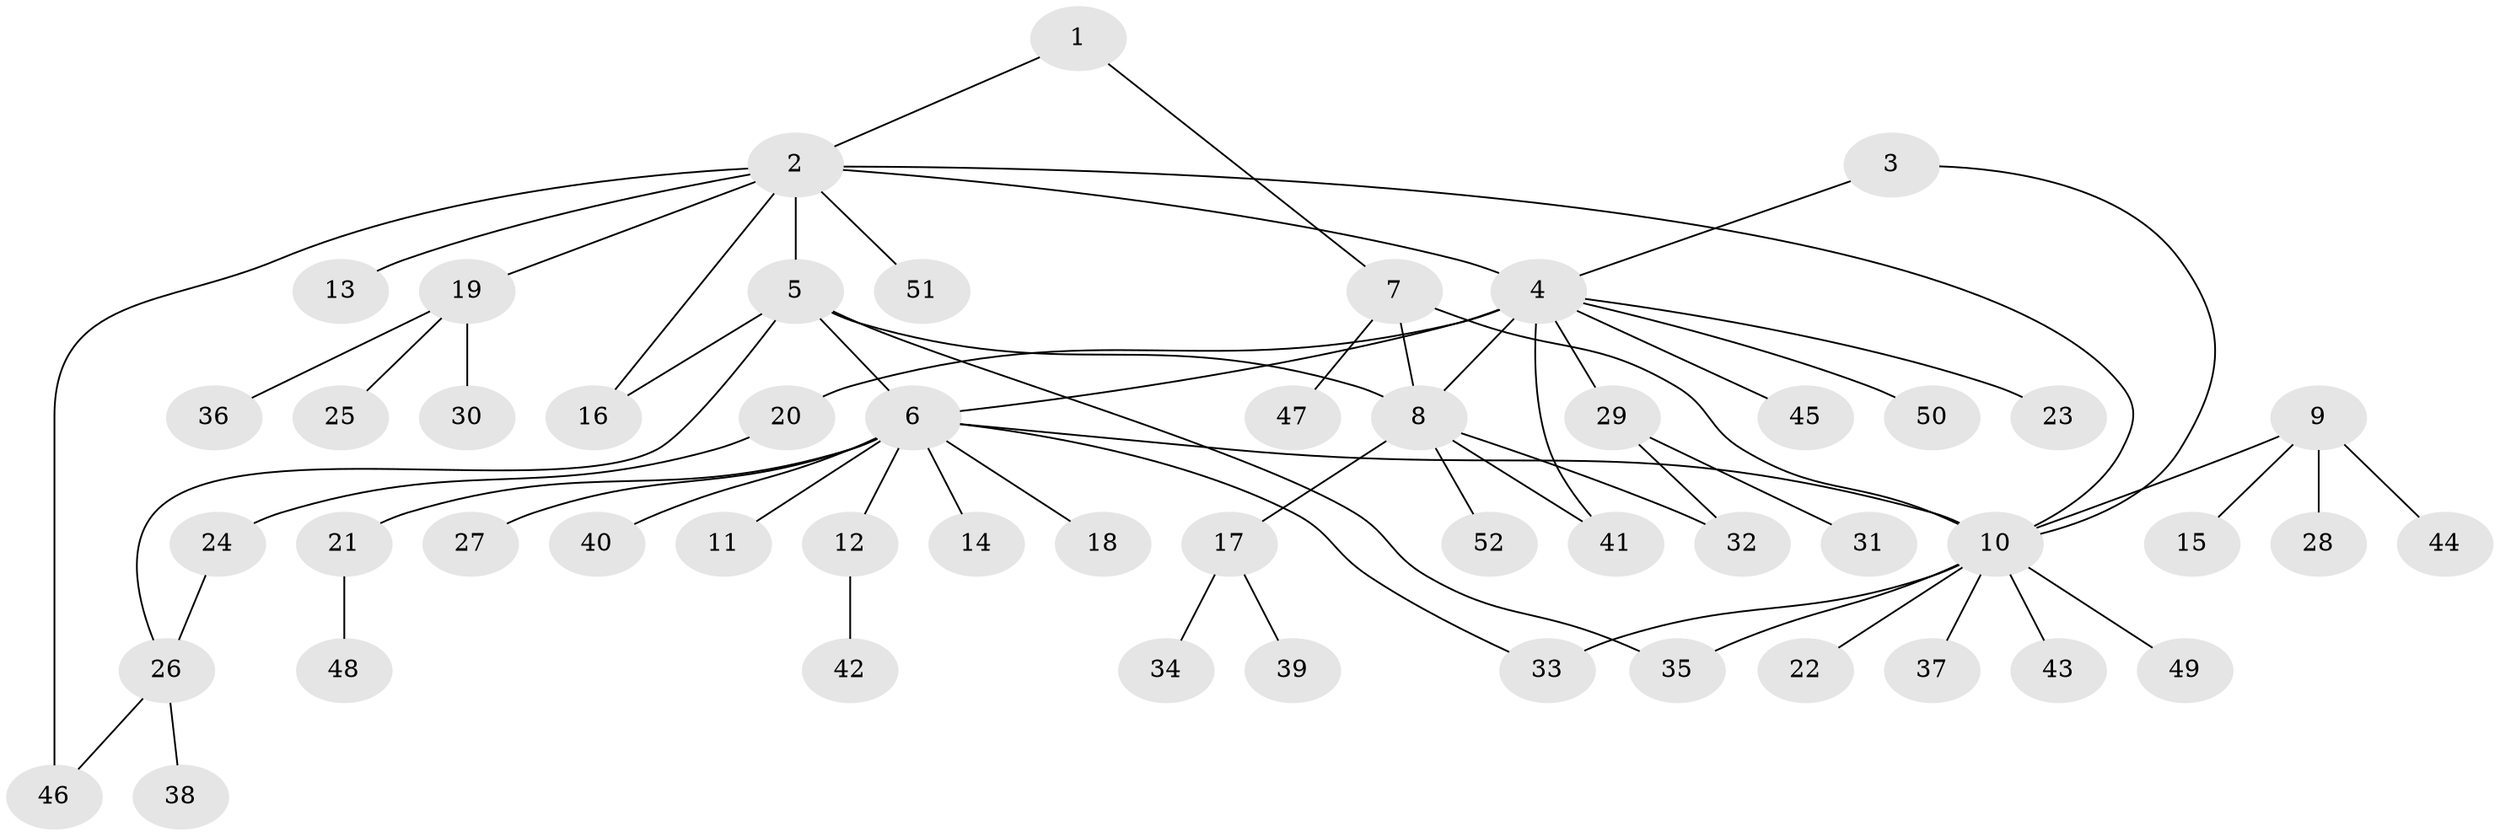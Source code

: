 // Generated by graph-tools (version 1.1) at 2025/37/03/09/25 02:37:34]
// undirected, 52 vertices, 64 edges
graph export_dot {
graph [start="1"]
  node [color=gray90,style=filled];
  1;
  2;
  3;
  4;
  5;
  6;
  7;
  8;
  9;
  10;
  11;
  12;
  13;
  14;
  15;
  16;
  17;
  18;
  19;
  20;
  21;
  22;
  23;
  24;
  25;
  26;
  27;
  28;
  29;
  30;
  31;
  32;
  33;
  34;
  35;
  36;
  37;
  38;
  39;
  40;
  41;
  42;
  43;
  44;
  45;
  46;
  47;
  48;
  49;
  50;
  51;
  52;
  1 -- 2;
  1 -- 7;
  2 -- 4;
  2 -- 5;
  2 -- 10;
  2 -- 13;
  2 -- 16;
  2 -- 19;
  2 -- 46;
  2 -- 51;
  3 -- 4;
  3 -- 10;
  4 -- 6;
  4 -- 8;
  4 -- 20;
  4 -- 23;
  4 -- 29;
  4 -- 41;
  4 -- 45;
  4 -- 50;
  5 -- 6;
  5 -- 8;
  5 -- 16;
  5 -- 26;
  5 -- 35;
  6 -- 10;
  6 -- 11;
  6 -- 12;
  6 -- 14;
  6 -- 18;
  6 -- 21;
  6 -- 27;
  6 -- 33;
  6 -- 40;
  7 -- 8;
  7 -- 10;
  7 -- 47;
  8 -- 17;
  8 -- 32;
  8 -- 41;
  8 -- 52;
  9 -- 10;
  9 -- 15;
  9 -- 28;
  9 -- 44;
  10 -- 22;
  10 -- 33;
  10 -- 35;
  10 -- 37;
  10 -- 43;
  10 -- 49;
  12 -- 42;
  17 -- 34;
  17 -- 39;
  19 -- 25;
  19 -- 30;
  19 -- 36;
  20 -- 24;
  21 -- 48;
  24 -- 26;
  26 -- 38;
  26 -- 46;
  29 -- 31;
  29 -- 32;
}
